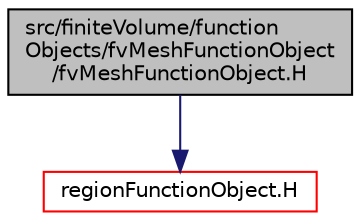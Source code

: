 digraph "src/finiteVolume/functionObjects/fvMeshFunctionObject/fvMeshFunctionObject.H"
{
  bgcolor="transparent";
  edge [fontname="Helvetica",fontsize="10",labelfontname="Helvetica",labelfontsize="10"];
  node [fontname="Helvetica",fontsize="10",shape=record];
  Node0 [label="src/finiteVolume/function\lObjects/fvMeshFunctionObject\l/fvMeshFunctionObject.H",height=0.2,width=0.4,color="black", fillcolor="grey75", style="filled", fontcolor="black"];
  Node0 -> Node1 [color="midnightblue",fontsize="10",style="solid",fontname="Helvetica"];
  Node1 [label="regionFunctionObject.H",height=0.2,width=0.4,color="red",URL="$a09677.html"];
}
